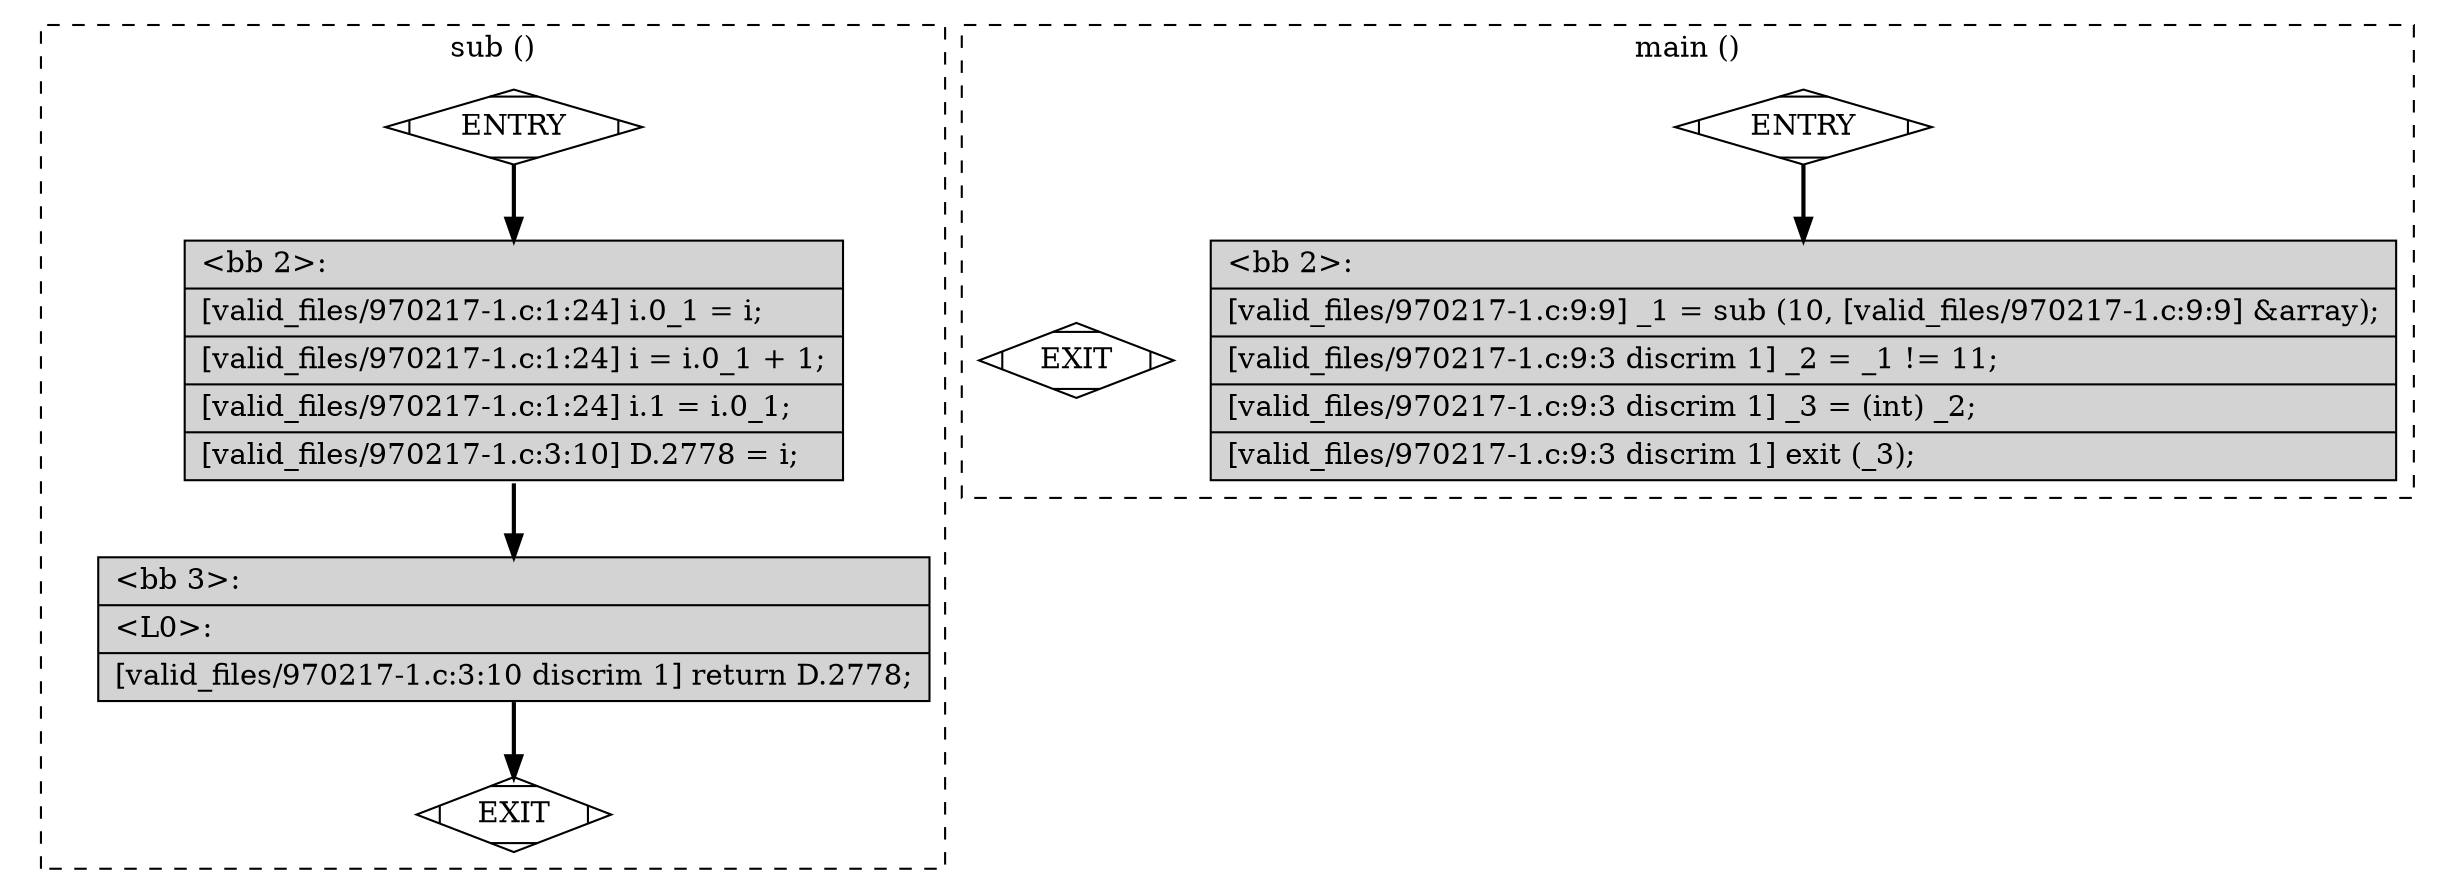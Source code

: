 digraph "a-970217-1.c.015t.cfg" {
overlap=false;
subgraph "cluster_sub" {
	style="dashed";
	color="black";
	label="sub ()";
	fn_0_basic_block_0 [shape=Mdiamond,style=filled,fillcolor=white,label="ENTRY"];

	fn_0_basic_block_1 [shape=Mdiamond,style=filled,fillcolor=white,label="EXIT"];

	fn_0_basic_block_2 [shape=record,style=filled,fillcolor=lightgrey,label="{\<bb\ 2\>:\l\
|[valid_files/970217-1.c:1:24]\ i.0_1\ =\ i;\l\
|[valid_files/970217-1.c:1:24]\ i\ =\ i.0_1\ +\ 1;\l\
|[valid_files/970217-1.c:1:24]\ i.1\ =\ i.0_1;\l\
|[valid_files/970217-1.c:3:10]\ D.2778\ =\ i;\l\
}"];

	fn_0_basic_block_3 [shape=record,style=filled,fillcolor=lightgrey,label="{\<bb\ 3\>:\l\
|\<L0\>:\l\
|[valid_files/970217-1.c:3:10\ discrim\ 1]\ return\ D.2778;\l\
}"];

	fn_0_basic_block_0:s -> fn_0_basic_block_2:n [style="solid,bold",color=black,weight=100,constraint=true];
	fn_0_basic_block_2:s -> fn_0_basic_block_3:n [style="solid,bold",color=black,weight=100,constraint=true];
	fn_0_basic_block_3:s -> fn_0_basic_block_1:n [style="solid,bold",color=black,weight=10,constraint=true];
	fn_0_basic_block_0:s -> fn_0_basic_block_1:n [style="invis",constraint=true];
}
subgraph "cluster_main" {
	style="dashed";
	color="black";
	label="main ()";
	fn_1_basic_block_0 [shape=Mdiamond,style=filled,fillcolor=white,label="ENTRY"];

	fn_1_basic_block_1 [shape=Mdiamond,style=filled,fillcolor=white,label="EXIT"];

	fn_1_basic_block_2 [shape=record,style=filled,fillcolor=lightgrey,label="{\<bb\ 2\>:\l\
|[valid_files/970217-1.c:9:9]\ _1\ =\ sub\ (10,\ [valid_files/970217-1.c:9:9]\ &array);\l\
|[valid_files/970217-1.c:9:3\ discrim\ 1]\ _2\ =\ _1\ !=\ 11;\l\
|[valid_files/970217-1.c:9:3\ discrim\ 1]\ _3\ =\ (int)\ _2;\l\
|[valid_files/970217-1.c:9:3\ discrim\ 1]\ exit\ (_3);\l\
}"];

	fn_1_basic_block_0:s -> fn_1_basic_block_2:n [style="solid,bold",color=black,weight=100,constraint=true];
	fn_1_basic_block_0:s -> fn_1_basic_block_1:n [style="invis",constraint=true];
}
}
